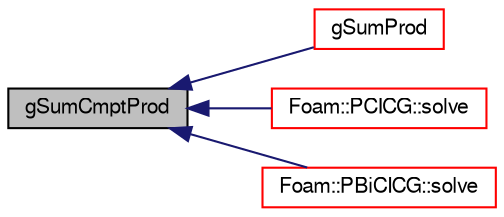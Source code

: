 digraph "gSumCmptProd"
{
  bgcolor="transparent";
  edge [fontname="FreeSans",fontsize="10",labelfontname="FreeSans",labelfontsize="10"];
  node [fontname="FreeSans",fontsize="10",shape=record];
  rankdir="LR";
  Node67322 [label="gSumCmptProd",height=0.2,width=0.4,color="black", fillcolor="grey75", style="filled", fontcolor="black"];
  Node67322 -> Node67323 [dir="back",color="midnightblue",fontsize="10",style="solid",fontname="FreeSans"];
  Node67323 [label="gSumProd",height=0.2,width=0.4,color="red",URL="$a21124.html#a12c90553f60a8289f2ca9ce82f46b381"];
  Node67322 -> Node67334 [dir="back",color="midnightblue",fontsize="10",style="solid",fontname="FreeSans"];
  Node67334 [label="Foam::PCICG::solve",height=0.2,width=0.4,color="red",URL="$a26842.html#af2a8369a85a8532bb0c9d431c0b6e7ff",tooltip="Solve the matrix with this solver. "];
  Node67322 -> Node67336 [dir="back",color="midnightblue",fontsize="10",style="solid",fontname="FreeSans"];
  Node67336 [label="Foam::PBiCICG::solve",height=0.2,width=0.4,color="red",URL="$a26838.html#af2a8369a85a8532bb0c9d431c0b6e7ff",tooltip="Solve the matrix with this solver. "];
}
